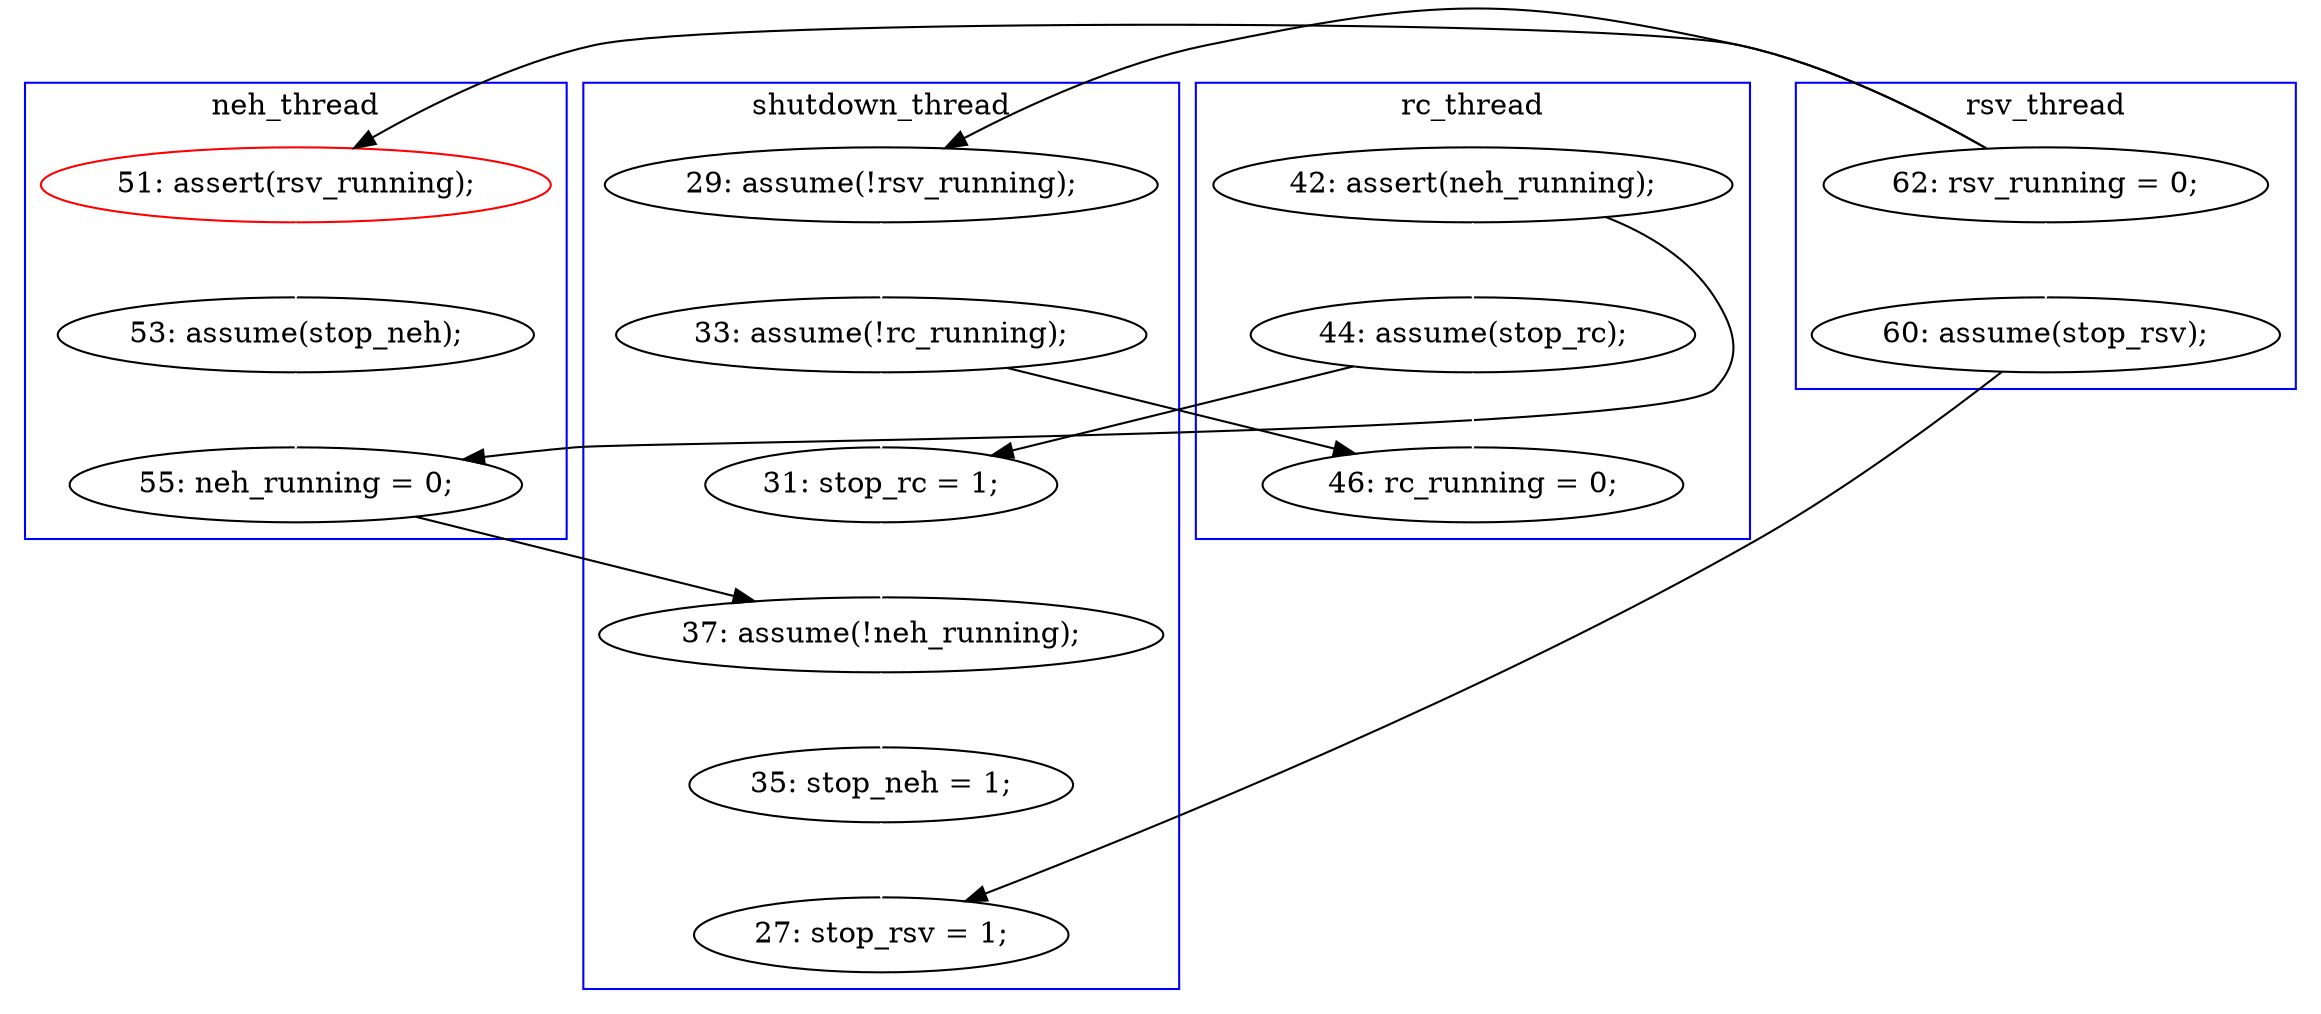 digraph Counterexample {
	18 -> 23 [color = white, style = solid]
	19 -> 20 [color = white, style = solid]
	17 -> 21 [color = white, style = solid]
	17 -> 18 [color = black, style = solid, constraint = false]
	28 -> 31 [color = white, style = solid]
	14 -> 24 [color = black, style = solid, constraint = false]
	21 -> 32 [color = black, style = solid, constraint = false]
	31 -> 32 [color = white, style = solid]
	17 -> 19 [color = black, style = solid, constraint = false]
	23 -> 24 [color = white, style = solid]
	14 -> 26 [color = white, style = solid]
	26 -> 27 [color = black, style = solid, constraint = false]
	20 -> 35 [color = black, style = solid, constraint = false]
	27 -> 28 [color = white, style = solid]
	24 -> 28 [color = black, style = solid, constraint = false]
	26 -> 35 [color = white, style = solid]
	20 -> 27 [color = white, style = solid]
	subgraph cluster3 {
		label = neh_thread
		color = blue
		24  [label = "55: neh_running = 0;"]
		18  [label = "51: assert(rsv_running);", color = red]
		23  [label = "53: assume(stop_neh);"]
	}
	subgraph cluster4 {
		label = rsv_thread
		color = blue
		17  [label = "62: rsv_running = 0;"]
		21  [label = "60: assume(stop_rsv);"]
	}
	subgraph cluster2 {
		label = rc_thread
		color = blue
		35  [label = "46: rc_running = 0;"]
		14  [label = "42: assert(neh_running);"]
		26  [label = "44: assume(stop_rc);"]
	}
	subgraph cluster1 {
		label = shutdown_thread
		color = blue
		31  [label = "35: stop_neh = 1;"]
		28  [label = "37: assume(!neh_running);"]
		19  [label = "29: assume(!rsv_running);"]
		20  [label = "33: assume(!rc_running);"]
		27  [label = "31: stop_rc = 1;"]
		32  [label = "27: stop_rsv = 1;"]
	}
}